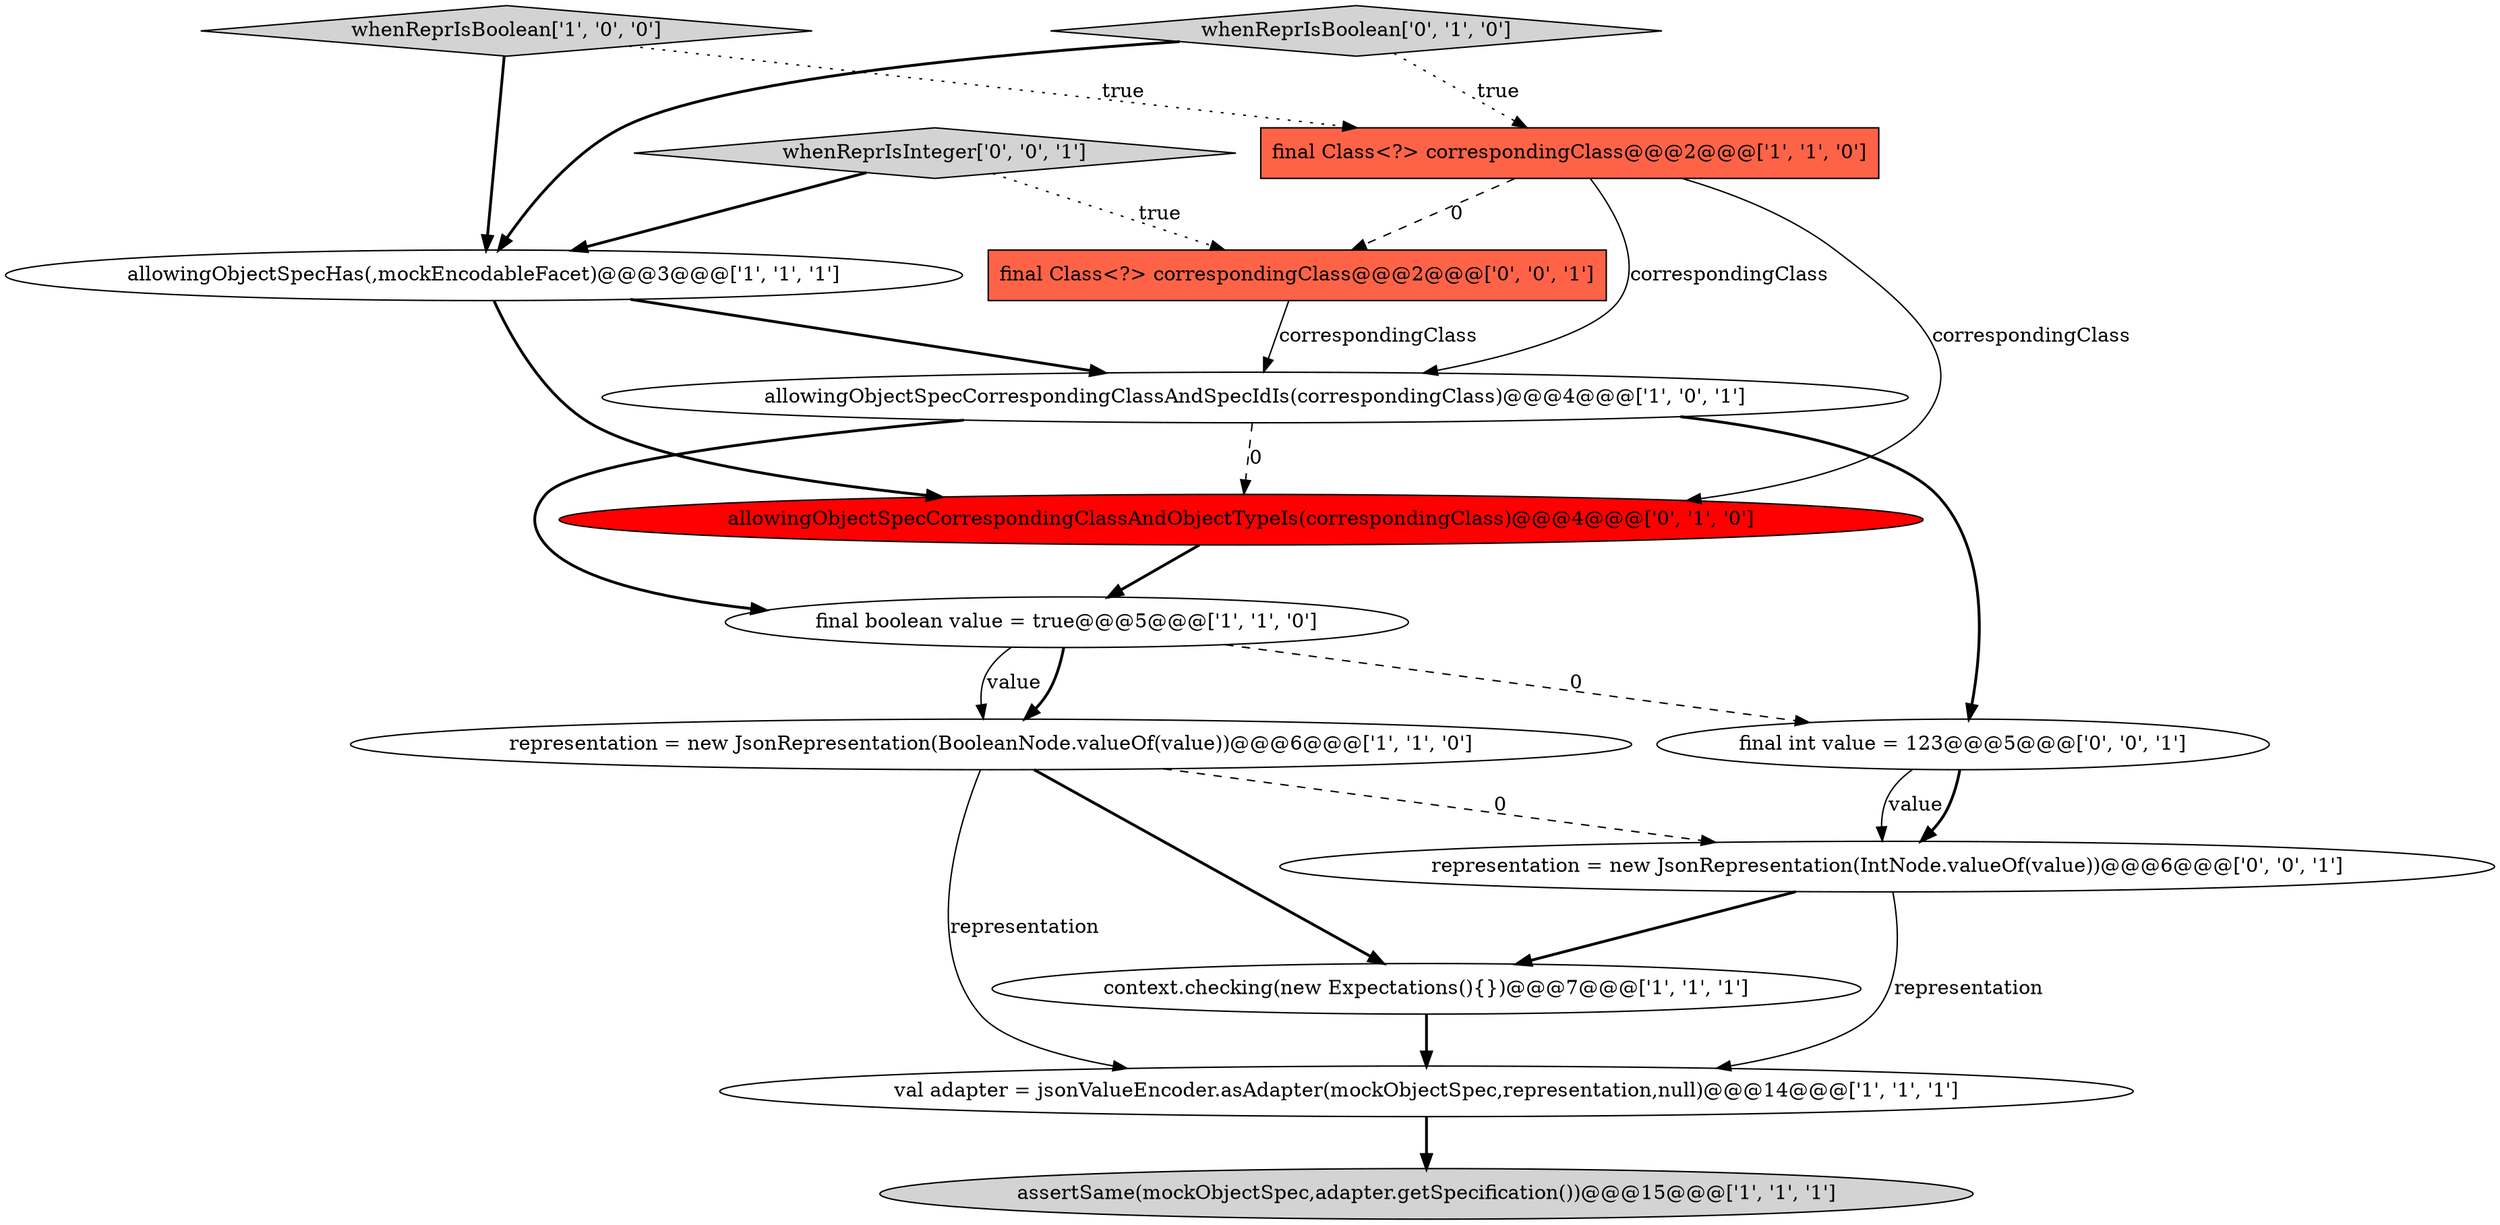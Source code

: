 digraph {
0 [style = filled, label = "allowingObjectSpecHas(,mockEncodableFacet)@@@3@@@['1', '1', '1']", fillcolor = white, shape = ellipse image = "AAA0AAABBB1BBB"];
11 [style = filled, label = "final int value = 123@@@5@@@['0', '0', '1']", fillcolor = white, shape = ellipse image = "AAA0AAABBB3BBB"];
14 [style = filled, label = "representation = new JsonRepresentation(IntNode.valueOf(value))@@@6@@@['0', '0', '1']", fillcolor = white, shape = ellipse image = "AAA0AAABBB3BBB"];
13 [style = filled, label = "final Class<?> correspondingClass@@@2@@@['0', '0', '1']", fillcolor = tomato, shape = box image = "AAA0AAABBB3BBB"];
6 [style = filled, label = "whenReprIsBoolean['1', '0', '0']", fillcolor = lightgray, shape = diamond image = "AAA0AAABBB1BBB"];
2 [style = filled, label = "context.checking(new Expectations(){})@@@7@@@['1', '1', '1']", fillcolor = white, shape = ellipse image = "AAA0AAABBB1BBB"];
4 [style = filled, label = "representation = new JsonRepresentation(BooleanNode.valueOf(value))@@@6@@@['1', '1', '0']", fillcolor = white, shape = ellipse image = "AAA0AAABBB1BBB"];
7 [style = filled, label = "assertSame(mockObjectSpec,adapter.getSpecification())@@@15@@@['1', '1', '1']", fillcolor = lightgray, shape = ellipse image = "AAA0AAABBB1BBB"];
8 [style = filled, label = "final boolean value = true@@@5@@@['1', '1', '0']", fillcolor = white, shape = ellipse image = "AAA0AAABBB1BBB"];
10 [style = filled, label = "whenReprIsBoolean['0', '1', '0']", fillcolor = lightgray, shape = diamond image = "AAA0AAABBB2BBB"];
5 [style = filled, label = "val adapter = jsonValueEncoder.asAdapter(mockObjectSpec,representation,null)@@@14@@@['1', '1', '1']", fillcolor = white, shape = ellipse image = "AAA0AAABBB1BBB"];
3 [style = filled, label = "allowingObjectSpecCorrespondingClassAndSpecIdIs(correspondingClass)@@@4@@@['1', '0', '1']", fillcolor = white, shape = ellipse image = "AAA0AAABBB1BBB"];
12 [style = filled, label = "whenReprIsInteger['0', '0', '1']", fillcolor = lightgray, shape = diamond image = "AAA0AAABBB3BBB"];
9 [style = filled, label = "allowingObjectSpecCorrespondingClassAndObjectTypeIs(correspondingClass)@@@4@@@['0', '1', '0']", fillcolor = red, shape = ellipse image = "AAA1AAABBB2BBB"];
1 [style = filled, label = "final Class<?> correspondingClass@@@2@@@['1', '1', '0']", fillcolor = tomato, shape = box image = "AAA0AAABBB1BBB"];
1->3 [style = solid, label="correspondingClass"];
0->3 [style = bold, label=""];
4->5 [style = solid, label="representation"];
0->9 [style = bold, label=""];
11->14 [style = solid, label="value"];
11->14 [style = bold, label=""];
6->1 [style = dotted, label="true"];
3->11 [style = bold, label=""];
6->0 [style = bold, label=""];
4->2 [style = bold, label=""];
9->8 [style = bold, label=""];
12->0 [style = bold, label=""];
1->13 [style = dashed, label="0"];
13->3 [style = solid, label="correspondingClass"];
12->13 [style = dotted, label="true"];
3->9 [style = dashed, label="0"];
1->9 [style = solid, label="correspondingClass"];
3->8 [style = bold, label=""];
10->0 [style = bold, label=""];
5->7 [style = bold, label=""];
4->14 [style = dashed, label="0"];
14->2 [style = bold, label=""];
10->1 [style = dotted, label="true"];
8->4 [style = bold, label=""];
8->4 [style = solid, label="value"];
8->11 [style = dashed, label="0"];
14->5 [style = solid, label="representation"];
2->5 [style = bold, label=""];
}
